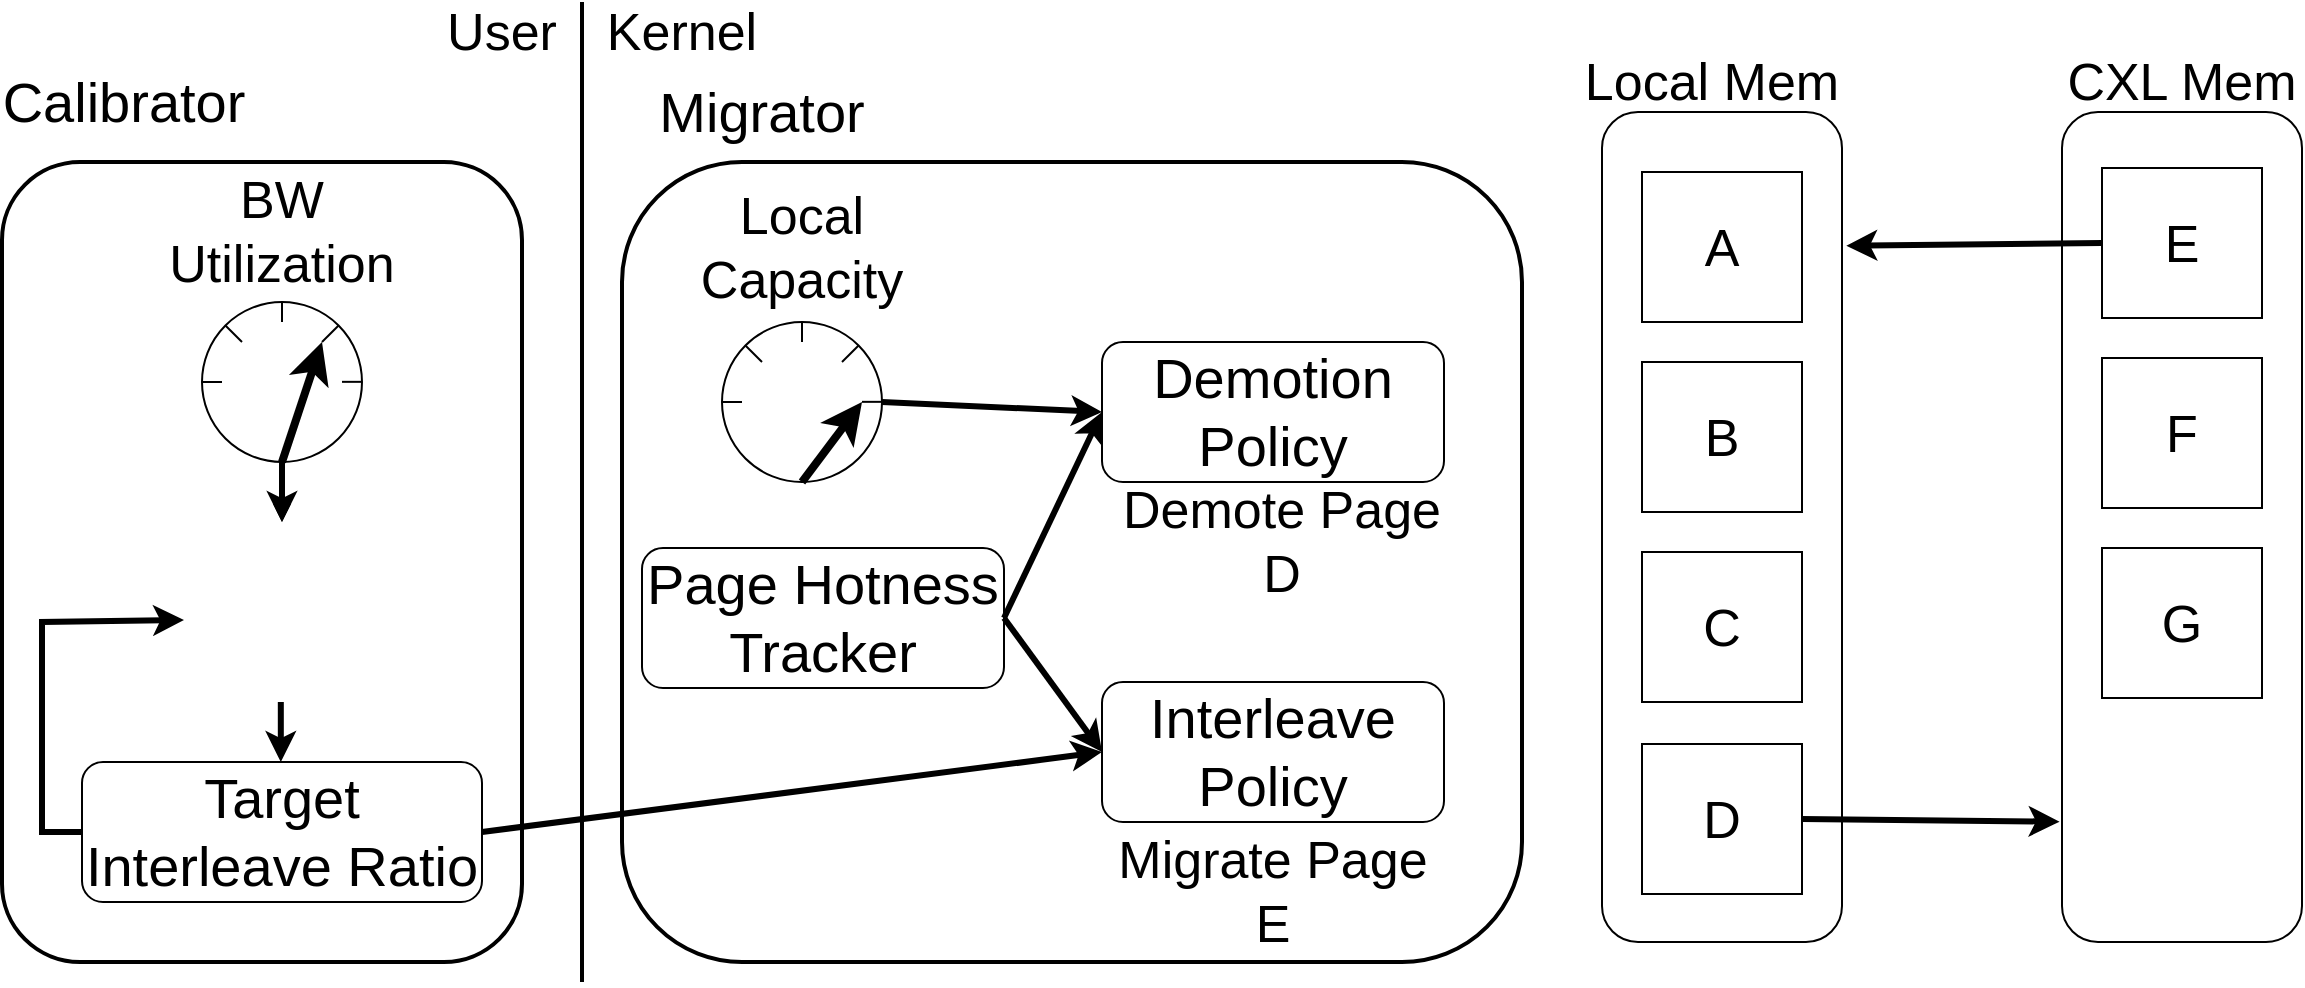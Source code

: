 <mxfile version="26.1.0">
  <diagram name="Page-1" id="zCTSw_WzxD3gHAVFJ5RD">
    <mxGraphModel dx="1440" dy="1932" grid="1" gridSize="10" guides="1" tooltips="1" connect="1" arrows="1" fold="1" page="1" pageScale="1" pageWidth="850" pageHeight="1100" math="0" shadow="0">
      <root>
        <mxCell id="0" />
        <mxCell id="1" parent="0" />
        <mxCell id="T8pc5dhUPjK2P9x3Lb49-72" value="" style="rounded=1;whiteSpace=wrap;html=1;strokeWidth=2;" vertex="1" parent="1">
          <mxGeometry x="450" y="80" width="450" height="400" as="geometry" />
        </mxCell>
        <mxCell id="T8pc5dhUPjK2P9x3Lb49-19" value="" style="rounded=1;whiteSpace=wrap;html=1;fillColor=default;strokeWidth=2;" vertex="1" parent="1">
          <mxGeometry x="140" y="80" width="260" height="400" as="geometry" />
        </mxCell>
        <mxCell id="T8pc5dhUPjK2P9x3Lb49-82" value="" style="edgeStyle=orthogonalEdgeStyle;rounded=0;orthogonalLoop=1;jettySize=auto;html=1;" edge="1" parent="1" source="T8pc5dhUPjK2P9x3Lb49-1" target="T8pc5dhUPjK2P9x3Lb49-6">
          <mxGeometry relative="1" as="geometry" />
        </mxCell>
        <mxCell id="T8pc5dhUPjK2P9x3Lb49-1" value="" style="ellipse;whiteSpace=wrap;html=1;aspect=fixed;" vertex="1" parent="1">
          <mxGeometry x="240" y="150" width="80" height="80" as="geometry" />
        </mxCell>
        <mxCell id="T8pc5dhUPjK2P9x3Lb49-2" value="" style="endArrow=classic;html=1;rounded=0;exitX=0.5;exitY=1;exitDx=0;exitDy=0;startSize=6;endSize=8;strokeWidth=4;" edge="1" parent="1" source="T8pc5dhUPjK2P9x3Lb49-1">
          <mxGeometry width="50" height="50" relative="1" as="geometry">
            <mxPoint x="430" y="420" as="sourcePoint" />
            <mxPoint x="300" y="170" as="targetPoint" />
          </mxGeometry>
        </mxCell>
        <mxCell id="T8pc5dhUPjK2P9x3Lb49-6" value="" style="shape=image;html=1;verticalAlign=top;verticalLabelPosition=bottom;labelBackgroundColor=#ffffff;imageAspect=0;aspect=fixed;image=https://cdn2.iconfinder.com/data/icons/boxicons-regular-vol-1/24/bx-brain-128.png" vertex="1" parent="1">
          <mxGeometry x="231" y="260" width="98" height="98" as="geometry" />
        </mxCell>
        <mxCell id="T8pc5dhUPjK2P9x3Lb49-7" value="&lt;font style=&quot;font-size: 28px;&quot;&gt;Target Interleave Ratio&lt;/font&gt;" style="rounded=1;whiteSpace=wrap;html=1;" vertex="1" parent="1">
          <mxGeometry x="180" y="380" width="200" height="70" as="geometry" />
        </mxCell>
        <mxCell id="T8pc5dhUPjK2P9x3Lb49-8" value="&lt;font style=&quot;font-size: 26px;&quot;&gt;BW Utilization&lt;/font&gt;" style="text;html=1;align=center;verticalAlign=middle;whiteSpace=wrap;rounded=0;" vertex="1" parent="1">
          <mxGeometry x="225" y="100" width="110" height="30" as="geometry" />
        </mxCell>
        <mxCell id="T8pc5dhUPjK2P9x3Lb49-9" value="" style="endArrow=classic;html=1;rounded=0;exitX=0.5;exitY=1;exitDx=0;exitDy=0;entryX=0.5;entryY=0;entryDx=0;entryDy=0;strokeWidth=3;" edge="1" parent="1" source="T8pc5dhUPjK2P9x3Lb49-1" target="T8pc5dhUPjK2P9x3Lb49-6">
          <mxGeometry width="50" height="50" relative="1" as="geometry">
            <mxPoint x="340" y="400" as="sourcePoint" />
            <mxPoint x="390" y="350" as="targetPoint" />
            <Array as="points">
              <mxPoint x="280" y="250" />
            </Array>
          </mxGeometry>
        </mxCell>
        <mxCell id="T8pc5dhUPjK2P9x3Lb49-10" value="" style="endArrow=none;html=1;rounded=0;entryX=0;entryY=0.5;entryDx=0;entryDy=0;" edge="1" parent="1" target="T8pc5dhUPjK2P9x3Lb49-1">
          <mxGeometry width="50" height="50" relative="1" as="geometry">
            <mxPoint x="250" y="190" as="sourcePoint" />
            <mxPoint x="390" y="350" as="targetPoint" />
          </mxGeometry>
        </mxCell>
        <mxCell id="T8pc5dhUPjK2P9x3Lb49-12" value="" style="endArrow=none;html=1;rounded=0;entryX=0;entryY=0;entryDx=0;entryDy=0;" edge="1" parent="1" target="T8pc5dhUPjK2P9x3Lb49-1">
          <mxGeometry width="50" height="50" relative="1" as="geometry">
            <mxPoint x="260" y="170" as="sourcePoint" />
            <mxPoint x="250" y="170" as="targetPoint" />
          </mxGeometry>
        </mxCell>
        <mxCell id="T8pc5dhUPjK2P9x3Lb49-13" value="" style="endArrow=none;html=1;rounded=0;entryX=0.5;entryY=0;entryDx=0;entryDy=0;exitX=0.5;exitY=0.125;exitDx=0;exitDy=0;exitPerimeter=0;" edge="1" parent="1" source="T8pc5dhUPjK2P9x3Lb49-1" target="T8pc5dhUPjK2P9x3Lb49-1">
          <mxGeometry width="50" height="50" relative="1" as="geometry">
            <mxPoint x="290" y="160" as="sourcePoint" />
            <mxPoint x="280" y="160" as="targetPoint" />
          </mxGeometry>
        </mxCell>
        <mxCell id="T8pc5dhUPjK2P9x3Lb49-14" value="" style="endArrow=none;html=1;rounded=0;entryX=0;entryY=0.5;entryDx=0;entryDy=0;" edge="1" parent="1">
          <mxGeometry width="50" height="50" relative="1" as="geometry">
            <mxPoint x="320" y="189.92" as="sourcePoint" />
            <mxPoint x="310" y="189.92" as="targetPoint" />
          </mxGeometry>
        </mxCell>
        <mxCell id="T8pc5dhUPjK2P9x3Lb49-15" value="" style="endArrow=none;html=1;rounded=0;exitX=1;exitY=0;exitDx=0;exitDy=0;entryX=0.75;entryY=0.25;entryDx=0;entryDy=0;entryPerimeter=0;" edge="1" parent="1" source="T8pc5dhUPjK2P9x3Lb49-1" target="T8pc5dhUPjK2P9x3Lb49-1">
          <mxGeometry width="50" height="50" relative="1" as="geometry">
            <mxPoint x="310" y="168" as="sourcePoint" />
            <mxPoint x="330" y="180" as="targetPoint" />
          </mxGeometry>
        </mxCell>
        <mxCell id="T8pc5dhUPjK2P9x3Lb49-17" value="" style="endArrow=classic;html=1;rounded=0;exitX=0.5;exitY=1;exitDx=0;exitDy=0;entryX=0.5;entryY=0;entryDx=0;entryDy=0;strokeWidth=3;" edge="1" parent="1">
          <mxGeometry width="50" height="50" relative="1" as="geometry">
            <mxPoint x="279.41" y="350" as="sourcePoint" />
            <mxPoint x="279.41" y="380" as="targetPoint" />
            <Array as="points">
              <mxPoint x="279.41" y="370" />
            </Array>
          </mxGeometry>
        </mxCell>
        <mxCell id="T8pc5dhUPjK2P9x3Lb49-18" value="" style="endArrow=classic;html=1;rounded=0;exitX=0;exitY=0.5;exitDx=0;exitDy=0;entryX=0;entryY=0.5;entryDx=0;entryDy=0;strokeWidth=3;" edge="1" parent="1" source="T8pc5dhUPjK2P9x3Lb49-7" target="T8pc5dhUPjK2P9x3Lb49-6">
          <mxGeometry width="50" height="50" relative="1" as="geometry">
            <mxPoint x="350" y="200" as="sourcePoint" />
            <mxPoint x="400" y="150" as="targetPoint" />
            <Array as="points">
              <mxPoint x="160" y="415" />
              <mxPoint x="160" y="360" />
              <mxPoint x="160" y="310" />
            </Array>
          </mxGeometry>
        </mxCell>
        <mxCell id="T8pc5dhUPjK2P9x3Lb49-20" value="&lt;font style=&quot;font-size: 28px;&quot;&gt;Calibrator&lt;/font&gt;" style="text;html=1;align=center;verticalAlign=middle;whiteSpace=wrap;rounded=0;" vertex="1" parent="1">
          <mxGeometry x="171" y="35" width="60" height="30" as="geometry" />
        </mxCell>
        <mxCell id="T8pc5dhUPjK2P9x3Lb49-21" value="" style="ellipse;whiteSpace=wrap;html=1;aspect=fixed;" vertex="1" parent="1">
          <mxGeometry x="500" y="160" width="80" height="80" as="geometry" />
        </mxCell>
        <mxCell id="T8pc5dhUPjK2P9x3Lb49-22" value="" style="endArrow=classic;html=1;rounded=0;exitX=0.5;exitY=1;exitDx=0;exitDy=0;startSize=6;endSize=8;strokeWidth=4;entryX=0.875;entryY=0.5;entryDx=0;entryDy=0;entryPerimeter=0;" edge="1" parent="1" source="T8pc5dhUPjK2P9x3Lb49-21" target="T8pc5dhUPjK2P9x3Lb49-21">
          <mxGeometry width="50" height="50" relative="1" as="geometry">
            <mxPoint x="690" y="430" as="sourcePoint" />
            <mxPoint x="550" y="200" as="targetPoint" />
          </mxGeometry>
        </mxCell>
        <mxCell id="T8pc5dhUPjK2P9x3Lb49-23" value="" style="endArrow=none;html=1;rounded=0;entryX=0;entryY=0.5;entryDx=0;entryDy=0;" edge="1" parent="1" target="T8pc5dhUPjK2P9x3Lb49-21">
          <mxGeometry width="50" height="50" relative="1" as="geometry">
            <mxPoint x="510" y="200" as="sourcePoint" />
            <mxPoint x="650" y="360" as="targetPoint" />
          </mxGeometry>
        </mxCell>
        <mxCell id="T8pc5dhUPjK2P9x3Lb49-24" value="" style="endArrow=none;html=1;rounded=0;entryX=0;entryY=0;entryDx=0;entryDy=0;" edge="1" parent="1" target="T8pc5dhUPjK2P9x3Lb49-21">
          <mxGeometry width="50" height="50" relative="1" as="geometry">
            <mxPoint x="520" y="180" as="sourcePoint" />
            <mxPoint x="510" y="180" as="targetPoint" />
          </mxGeometry>
        </mxCell>
        <mxCell id="T8pc5dhUPjK2P9x3Lb49-25" value="" style="endArrow=none;html=1;rounded=0;entryX=0.5;entryY=0;entryDx=0;entryDy=0;exitX=0.5;exitY=0.125;exitDx=0;exitDy=0;exitPerimeter=0;" edge="1" parent="1" source="T8pc5dhUPjK2P9x3Lb49-21" target="T8pc5dhUPjK2P9x3Lb49-21">
          <mxGeometry width="50" height="50" relative="1" as="geometry">
            <mxPoint x="550" y="170" as="sourcePoint" />
            <mxPoint x="540" y="170" as="targetPoint" />
          </mxGeometry>
        </mxCell>
        <mxCell id="T8pc5dhUPjK2P9x3Lb49-26" value="" style="endArrow=none;html=1;rounded=0;entryX=0;entryY=0.5;entryDx=0;entryDy=0;" edge="1" parent="1">
          <mxGeometry width="50" height="50" relative="1" as="geometry">
            <mxPoint x="580" y="199.92" as="sourcePoint" />
            <mxPoint x="570" y="199.92" as="targetPoint" />
          </mxGeometry>
        </mxCell>
        <mxCell id="T8pc5dhUPjK2P9x3Lb49-27" value="" style="endArrow=none;html=1;rounded=0;exitX=1;exitY=0;exitDx=0;exitDy=0;entryX=0.75;entryY=0.25;entryDx=0;entryDy=0;entryPerimeter=0;" edge="1" parent="1" source="T8pc5dhUPjK2P9x3Lb49-21" target="T8pc5dhUPjK2P9x3Lb49-21">
          <mxGeometry width="50" height="50" relative="1" as="geometry">
            <mxPoint x="570" y="178" as="sourcePoint" />
            <mxPoint x="590" y="190" as="targetPoint" />
          </mxGeometry>
        </mxCell>
        <mxCell id="T8pc5dhUPjK2P9x3Lb49-28" value="&lt;font style=&quot;font-size: 26px;&quot;&gt;Local Capacity&lt;/font&gt;" style="text;html=1;align=center;verticalAlign=middle;whiteSpace=wrap;rounded=0;" vertex="1" parent="1">
          <mxGeometry x="510" y="107.5" width="60" height="30" as="geometry" />
        </mxCell>
        <mxCell id="T8pc5dhUPjK2P9x3Lb49-29" value="&lt;font style=&quot;font-size: 28px;&quot;&gt;Page Hotness Tracker&lt;/font&gt;" style="rounded=1;whiteSpace=wrap;html=1;" vertex="1" parent="1">
          <mxGeometry x="460" y="273" width="181" height="70" as="geometry" />
        </mxCell>
        <mxCell id="T8pc5dhUPjK2P9x3Lb49-30" value="&lt;font style=&quot;font-size: 28px;&quot;&gt;Demotion Policy&lt;/font&gt;" style="rounded=1;whiteSpace=wrap;html=1;" vertex="1" parent="1">
          <mxGeometry x="690" y="170" width="171" height="70" as="geometry" />
        </mxCell>
        <mxCell id="T8pc5dhUPjK2P9x3Lb49-31" value="&lt;font style=&quot;font-size: 28px;&quot;&gt;Interleave Policy&lt;/font&gt;" style="rounded=1;whiteSpace=wrap;html=1;" vertex="1" parent="1">
          <mxGeometry x="690" y="340" width="171" height="70" as="geometry" />
        </mxCell>
        <mxCell id="T8pc5dhUPjK2P9x3Lb49-38" value="&lt;div&gt;&lt;font style=&quot;font-size: 26px;&quot;&gt;Kernel&lt;/font&gt;&lt;/div&gt;" style="text;html=1;align=center;verticalAlign=middle;whiteSpace=wrap;rounded=0;" vertex="1" parent="1">
          <mxGeometry x="450" width="60" height="30" as="geometry" />
        </mxCell>
        <mxCell id="T8pc5dhUPjK2P9x3Lb49-40" value="" style="endArrow=classic;html=1;rounded=0;exitX=1;exitY=0.5;exitDx=0;exitDy=0;entryX=0;entryY=0.5;entryDx=0;entryDy=0;strokeWidth=3;" edge="1" parent="1" source="T8pc5dhUPjK2P9x3Lb49-21" target="T8pc5dhUPjK2P9x3Lb49-30">
          <mxGeometry width="50" height="50" relative="1" as="geometry">
            <mxPoint x="570" y="440" as="sourcePoint" />
            <mxPoint x="620" y="390" as="targetPoint" />
          </mxGeometry>
        </mxCell>
        <mxCell id="T8pc5dhUPjK2P9x3Lb49-41" value="" style="endArrow=classic;html=1;rounded=0;exitX=1;exitY=0.5;exitDx=0;exitDy=0;entryX=0;entryY=0.5;entryDx=0;entryDy=0;strokeWidth=3;" edge="1" parent="1" source="T8pc5dhUPjK2P9x3Lb49-29" target="T8pc5dhUPjK2P9x3Lb49-30">
          <mxGeometry width="50" height="50" relative="1" as="geometry">
            <mxPoint x="570" y="440" as="sourcePoint" />
            <mxPoint x="620" y="390" as="targetPoint" />
          </mxGeometry>
        </mxCell>
        <mxCell id="T8pc5dhUPjK2P9x3Lb49-42" value="" style="endArrow=classic;html=1;rounded=0;exitX=1;exitY=0.5;exitDx=0;exitDy=0;entryX=0;entryY=0.5;entryDx=0;entryDy=0;strokeWidth=3;" edge="1" parent="1" source="T8pc5dhUPjK2P9x3Lb49-29" target="T8pc5dhUPjK2P9x3Lb49-31">
          <mxGeometry width="50" height="50" relative="1" as="geometry">
            <mxPoint x="570" y="440" as="sourcePoint" />
            <mxPoint x="620" y="390" as="targetPoint" />
          </mxGeometry>
        </mxCell>
        <mxCell id="T8pc5dhUPjK2P9x3Lb49-43" value="" style="endArrow=classic;html=1;rounded=0;exitX=1;exitY=0.5;exitDx=0;exitDy=0;entryX=0;entryY=0.5;entryDx=0;entryDy=0;strokeWidth=3;" edge="1" parent="1" source="T8pc5dhUPjK2P9x3Lb49-7" target="T8pc5dhUPjK2P9x3Lb49-31">
          <mxGeometry width="50" height="50" relative="1" as="geometry">
            <mxPoint x="620" y="440" as="sourcePoint" />
            <mxPoint x="670" y="390" as="targetPoint" />
          </mxGeometry>
        </mxCell>
        <mxCell id="T8pc5dhUPjK2P9x3Lb49-44" value="&lt;font style=&quot;font-size: 26px;&quot;&gt;Demote Page&lt;br&gt;&lt;font&gt;D&lt;/font&gt;&lt;/font&gt;" style="text;html=1;align=center;verticalAlign=middle;whiteSpace=wrap;rounded=0;" vertex="1" parent="1">
          <mxGeometry x="692.88" y="255" width="174.25" height="30" as="geometry" />
        </mxCell>
        <mxCell id="T8pc5dhUPjK2P9x3Lb49-45" value="&lt;font style=&quot;font-size: 26px;&quot;&gt;Migrate Page&lt;br&gt;&lt;font&gt;E&lt;/font&gt;&lt;/font&gt;" style="text;html=1;align=center;verticalAlign=middle;whiteSpace=wrap;rounded=0;" vertex="1" parent="1">
          <mxGeometry x="692.88" y="430" width="165.25" height="30" as="geometry" />
        </mxCell>
        <mxCell id="T8pc5dhUPjK2P9x3Lb49-46" value="" style="rounded=1;whiteSpace=wrap;html=1;" vertex="1" parent="1">
          <mxGeometry x="940" y="55" width="120" height="415" as="geometry" />
        </mxCell>
        <mxCell id="T8pc5dhUPjK2P9x3Lb49-47" value="" style="rounded=1;whiteSpace=wrap;html=1;" vertex="1" parent="1">
          <mxGeometry x="1170" y="55" width="120" height="415" as="geometry" />
        </mxCell>
        <mxCell id="T8pc5dhUPjK2P9x3Lb49-48" value="&lt;font style=&quot;font-size: 26px;&quot;&gt;Local Mem&lt;/font&gt;" style="text;html=1;align=center;verticalAlign=middle;whiteSpace=wrap;rounded=0;" vertex="1" parent="1">
          <mxGeometry x="930" y="25" width="130" height="30" as="geometry" />
        </mxCell>
        <mxCell id="T8pc5dhUPjK2P9x3Lb49-49" value="&lt;font style=&quot;font-size: 26px;&quot;&gt;CXL Mem&lt;/font&gt;" style="text;html=1;align=center;verticalAlign=middle;whiteSpace=wrap;rounded=0;" vertex="1" parent="1">
          <mxGeometry x="1170" y="25" width="120" height="30" as="geometry" />
        </mxCell>
        <mxCell id="T8pc5dhUPjK2P9x3Lb49-50" value="&lt;font style=&quot;font-size: 26px;&quot;&gt;A&lt;/font&gt;" style="rounded=0;whiteSpace=wrap;html=1;" vertex="1" parent="1">
          <mxGeometry x="960" y="85" width="80" height="75" as="geometry" />
        </mxCell>
        <mxCell id="T8pc5dhUPjK2P9x3Lb49-51" value="&lt;font style=&quot;font-size: 26px;&quot;&gt;B&lt;/font&gt;" style="rounded=0;whiteSpace=wrap;html=1;" vertex="1" parent="1">
          <mxGeometry x="960" y="180" width="80" height="75" as="geometry" />
        </mxCell>
        <mxCell id="T8pc5dhUPjK2P9x3Lb49-52" value="&lt;font style=&quot;font-size: 26px;&quot;&gt;C&lt;/font&gt;" style="rounded=0;whiteSpace=wrap;html=1;" vertex="1" parent="1">
          <mxGeometry x="960" y="275" width="80" height="75" as="geometry" />
        </mxCell>
        <mxCell id="T8pc5dhUPjK2P9x3Lb49-54" value="&lt;font style=&quot;font-size: 26px;&quot;&gt;E&lt;/font&gt;" style="rounded=0;whiteSpace=wrap;html=1;" vertex="1" parent="1">
          <mxGeometry x="1190" y="83" width="80" height="75" as="geometry" />
        </mxCell>
        <mxCell id="T8pc5dhUPjK2P9x3Lb49-55" value="&lt;font style=&quot;font-size: 26px;&quot;&gt;F&lt;/font&gt;" style="rounded=0;whiteSpace=wrap;html=1;" vertex="1" parent="1">
          <mxGeometry x="1190" y="178" width="80" height="75" as="geometry" />
        </mxCell>
        <mxCell id="T8pc5dhUPjK2P9x3Lb49-56" value="&lt;font style=&quot;font-size: 26px;&quot;&gt;G&lt;/font&gt;" style="rounded=0;whiteSpace=wrap;html=1;" vertex="1" parent="1">
          <mxGeometry x="1190" y="273" width="80" height="75" as="geometry" />
        </mxCell>
        <mxCell id="T8pc5dhUPjK2P9x3Lb49-57" value="" style="shape=image;verticalLabelPosition=bottom;labelBackgroundColor=default;verticalAlign=top;aspect=fixed;imageAspect=0;image=https://thumbs.dreamstime.com/b/black-isolated-outline-icon-flame-fire-white-background-line-bonfire-132930160.jpg;clipPath=inset(19.67% 27.67% 19.33% 27.33%);" vertex="1" parent="1">
          <mxGeometry x="950" y="65" width="36.89" height="50" as="geometry" />
        </mxCell>
        <mxCell id="T8pc5dhUPjK2P9x3Lb49-58" value="" style="shape=image;verticalLabelPosition=bottom;labelBackgroundColor=default;verticalAlign=top;aspect=fixed;imageAspect=0;image=https://thumbs.dreamstime.com/b/black-isolated-outline-icon-flame-fire-white-background-line-bonfire-132930160.jpg;clipPath=inset(19.67% 27.67% 19.33% 27.33%);" vertex="1" parent="1">
          <mxGeometry x="950" y="165" width="36.89" height="50" as="geometry" />
        </mxCell>
        <mxCell id="T8pc5dhUPjK2P9x3Lb49-59" value="" style="shape=image;verticalLabelPosition=bottom;labelBackgroundColor=default;verticalAlign=top;aspect=fixed;imageAspect=0;image=https://thumbs.dreamstime.com/b/black-isolated-outline-icon-flame-fire-white-background-line-bonfire-132930160.jpg;clipPath=inset(19.67% 27.67% 19.33% 27.33%);" vertex="1" parent="1">
          <mxGeometry x="1180" y="65" width="36.89" height="50" as="geometry" />
        </mxCell>
        <mxCell id="T8pc5dhUPjK2P9x3Lb49-60" value="" style="shape=image;verticalLabelPosition=bottom;labelBackgroundColor=default;verticalAlign=top;aspect=fixed;imageAspect=0;image=https://thumbs.dreamstime.com/b/black-isolated-outline-icon-flame-fire-white-background-line-bonfire-132930160.jpg;clipPath=inset(19.67% 27.67% 19.33% 27.33%);" vertex="1" parent="1">
          <mxGeometry x="1180" y="158" width="36.89" height="50" as="geometry" />
        </mxCell>
        <mxCell id="T8pc5dhUPjK2P9x3Lb49-61" value="" style="shape=image;verticalLabelPosition=bottom;labelBackgroundColor=default;verticalAlign=top;aspect=fixed;imageAspect=0;image=https://thumbs.dreamstime.com/b/black-isolated-outline-icon-flame-fire-white-background-line-bonfire-132930160.jpg;clipPath=inset(19.67% 27.67% 19.33% 27.33%);" vertex="1" parent="1">
          <mxGeometry x="1180" y="259" width="36.89" height="50" as="geometry" />
        </mxCell>
        <mxCell id="T8pc5dhUPjK2P9x3Lb49-67" value="" style="shape=image;verticalLabelPosition=bottom;labelBackgroundColor=default;verticalAlign=top;aspect=fixed;imageAspect=0;image=https://i.pinimg.com/564x/ac/8a/a3/ac8aa3dfcd7c374a0f8a327ffd095109.jpg;" vertex="1" parent="1">
          <mxGeometry x="943.93" y="259" width="49.03" height="54" as="geometry" />
        </mxCell>
        <mxCell id="T8pc5dhUPjK2P9x3Lb49-73" value="&lt;font style=&quot;font-size: 28px;&quot;&gt;Migrator&lt;/font&gt;" style="text;html=1;align=center;verticalAlign=middle;whiteSpace=wrap;rounded=0;" vertex="1" parent="1">
          <mxGeometry x="490" y="40" width="60" height="30" as="geometry" />
        </mxCell>
        <mxCell id="T8pc5dhUPjK2P9x3Lb49-74" value="" style="endArrow=classic;html=1;rounded=0;exitX=0;exitY=0.5;exitDx=0;exitDy=0;entryX=1.018;entryY=0.161;entryDx=0;entryDy=0;entryPerimeter=0;strokeWidth=3;" edge="1" parent="1" source="T8pc5dhUPjK2P9x3Lb49-54" target="T8pc5dhUPjK2P9x3Lb49-46">
          <mxGeometry width="50" height="50" relative="1" as="geometry">
            <mxPoint x="790" y="235" as="sourcePoint" />
            <mxPoint x="840" y="185" as="targetPoint" />
          </mxGeometry>
        </mxCell>
        <mxCell id="T8pc5dhUPjK2P9x3Lb49-75" value="&lt;font style=&quot;font-size: 26px;&quot;&gt;D&lt;/font&gt;" style="rounded=0;whiteSpace=wrap;html=1;" vertex="1" parent="1">
          <mxGeometry x="960" y="371" width="80" height="75" as="geometry" />
        </mxCell>
        <mxCell id="T8pc5dhUPjK2P9x3Lb49-76" value="" style="shape=image;verticalLabelPosition=bottom;labelBackgroundColor=default;verticalAlign=top;aspect=fixed;imageAspect=0;image=https://i.pinimg.com/564x/ac/8a/a3/ac8aa3dfcd7c374a0f8a327ffd095109.jpg;" vertex="1" parent="1">
          <mxGeometry x="943.93" y="355" width="49.03" height="54" as="geometry" />
        </mxCell>
        <mxCell id="T8pc5dhUPjK2P9x3Lb49-77" value="" style="endArrow=classic;html=1;rounded=0;entryX=-0.01;entryY=0.855;entryDx=0;entryDy=0;entryPerimeter=0;exitX=1;exitY=0.5;exitDx=0;exitDy=0;strokeWidth=3;" edge="1" parent="1" source="T8pc5dhUPjK2P9x3Lb49-75" target="T8pc5dhUPjK2P9x3Lb49-47">
          <mxGeometry width="50" height="50" relative="1" as="geometry">
            <mxPoint x="790" y="235" as="sourcePoint" />
            <mxPoint x="840" y="185" as="targetPoint" />
          </mxGeometry>
        </mxCell>
        <mxCell id="T8pc5dhUPjK2P9x3Lb49-36" value="" style="endArrow=none;html=1;rounded=0;strokeWidth=2;" edge="1" parent="1">
          <mxGeometry width="50" height="50" relative="1" as="geometry">
            <mxPoint x="430" y="490" as="sourcePoint" />
            <mxPoint x="430" as="targetPoint" />
          </mxGeometry>
        </mxCell>
        <mxCell id="T8pc5dhUPjK2P9x3Lb49-37" value="&lt;font style=&quot;font-size: 26px;&quot;&gt;User&lt;/font&gt;" style="text;html=1;align=center;verticalAlign=middle;whiteSpace=wrap;rounded=0;movable=1;resizable=1;rotatable=1;deletable=1;editable=1;locked=0;connectable=1;" vertex="1" parent="1">
          <mxGeometry x="360" width="60" height="30" as="geometry" />
        </mxCell>
      </root>
    </mxGraphModel>
  </diagram>
</mxfile>
